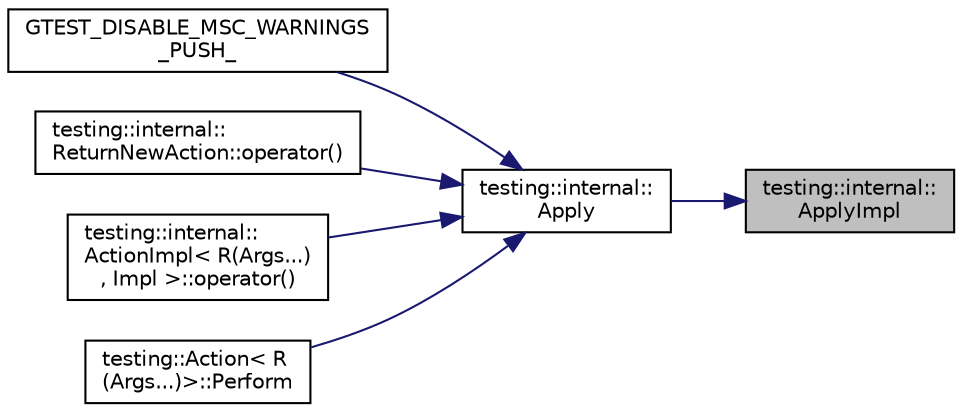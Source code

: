 digraph "testing::internal::ApplyImpl"
{
 // LATEX_PDF_SIZE
  bgcolor="transparent";
  edge [fontname="Helvetica",fontsize="10",labelfontname="Helvetica",labelfontsize="10"];
  node [fontname="Helvetica",fontsize="10",shape=record];
  rankdir="RL";
  Node1 [label="testing::internal::\lApplyImpl",height=0.2,width=0.4,color="black", fillcolor="grey75", style="filled", fontcolor="black",tooltip=" "];
  Node1 -> Node2 [dir="back",color="midnightblue",fontsize="10",style="solid",fontname="Helvetica"];
  Node2 [label="testing::internal::\lApply",height=0.2,width=0.4,color="black",URL="$namespacetesting_1_1internal.html#a4aeac7ea6170d7347ff9212026e115e8",tooltip=" "];
  Node2 -> Node3 [dir="back",color="midnightblue",fontsize="10",style="solid",fontname="Helvetica"];
  Node3 [label="GTEST_DISABLE_MSC_WARNINGS\l_PUSH_",height=0.2,width=0.4,color="black",URL="$gmock-matchers_8h.html#a76d5edfe42aefbbbf81289a6a12f3761",tooltip=" "];
  Node2 -> Node4 [dir="back",color="midnightblue",fontsize="10",style="solid",fontname="Helvetica"];
  Node4 [label="testing::internal::\lReturnNewAction::operator()",height=0.2,width=0.4,color="black",URL="$structtesting_1_1internal_1_1ReturnNewAction.html#afc4123e37fa918c5d0c4697503949dc1",tooltip=" "];
  Node2 -> Node5 [dir="back",color="midnightblue",fontsize="10",style="solid",fontname="Helvetica"];
  Node5 [label="testing::internal::\lActionImpl\< R(Args...)\l, Impl \>::operator()",height=0.2,width=0.4,color="black",URL="$structtesting_1_1internal_1_1ActionImpl_3_01R_07Args_8_8_8_08_00_01Impl_01_4.html#a97a9ef032b3804ba69ca675a0edb2843",tooltip=" "];
  Node2 -> Node6 [dir="back",color="midnightblue",fontsize="10",style="solid",fontname="Helvetica"];
  Node6 [label="testing::Action\< R\l(Args...)\>::Perform",height=0.2,width=0.4,color="black",URL="$classtesting_1_1Action_3_01R_07Args_8_8_8_08_4.html#a84c4919e5d1691584bbd37c5aaf48f30",tooltip=" "];
}
